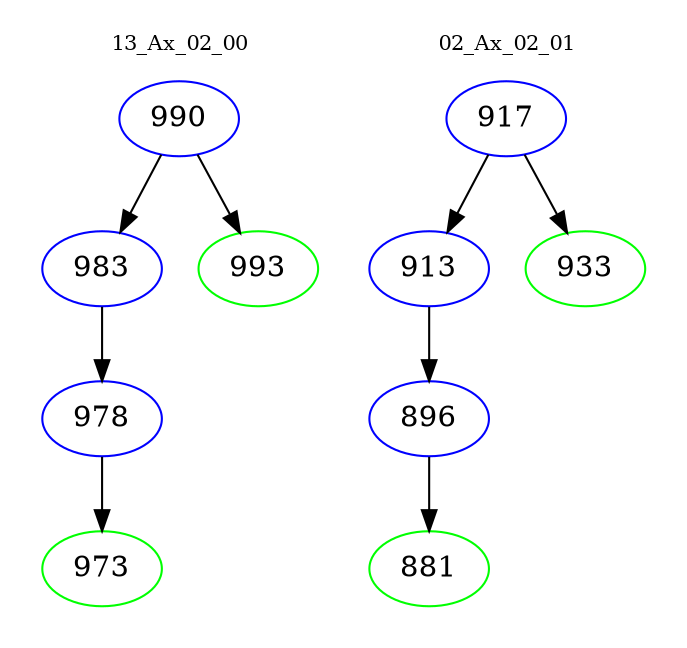digraph{
subgraph cluster_0 {
color = white
label = "13_Ax_02_00";
fontsize=10;
T0_990 [label="990", color="blue"]
T0_990 -> T0_983 [color="black"]
T0_983 [label="983", color="blue"]
T0_983 -> T0_978 [color="black"]
T0_978 [label="978", color="blue"]
T0_978 -> T0_973 [color="black"]
T0_973 [label="973", color="green"]
T0_990 -> T0_993 [color="black"]
T0_993 [label="993", color="green"]
}
subgraph cluster_1 {
color = white
label = "02_Ax_02_01";
fontsize=10;
T1_917 [label="917", color="blue"]
T1_917 -> T1_913 [color="black"]
T1_913 [label="913", color="blue"]
T1_913 -> T1_896 [color="black"]
T1_896 [label="896", color="blue"]
T1_896 -> T1_881 [color="black"]
T1_881 [label="881", color="green"]
T1_917 -> T1_933 [color="black"]
T1_933 [label="933", color="green"]
}
}
